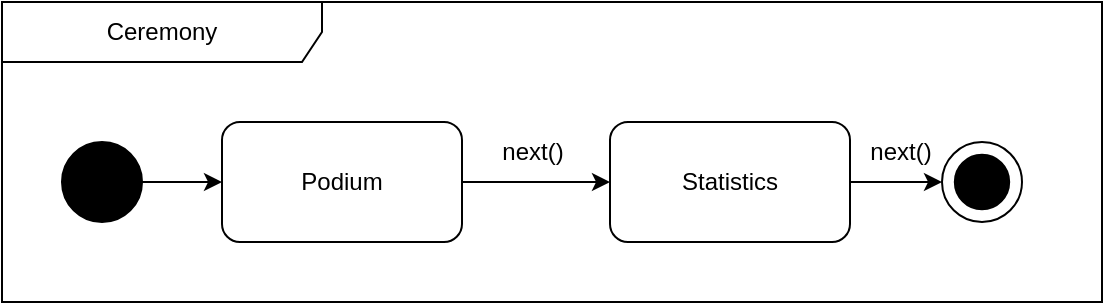 <mxfile version="24.7.8">
  <diagram name="Seite-1" id="tQBoXqMDrE9uRnikWBQn">
    <mxGraphModel dx="1461" dy="1992" grid="1" gridSize="10" guides="1" tooltips="1" connect="1" arrows="1" fold="1" page="1" pageScale="1" pageWidth="827" pageHeight="1169" math="0" shadow="0">
      <root>
        <mxCell id="0" />
        <mxCell id="1" parent="0" />
        <mxCell id="0nk3LpOQUH134631zLUj-3" style="edgeStyle=orthogonalEdgeStyle;rounded=0;orthogonalLoop=1;jettySize=auto;html=1;entryX=0;entryY=0.5;entryDx=0;entryDy=0;" parent="1" source="0nk3LpOQUH134631zLUj-1" target="0nk3LpOQUH134631zLUj-2" edge="1">
          <mxGeometry relative="1" as="geometry" />
        </mxCell>
        <mxCell id="0nk3LpOQUH134631zLUj-1" value="" style="ellipse;whiteSpace=wrap;html=1;aspect=fixed;fillColor=#000000;" parent="1" vertex="1">
          <mxGeometry x="80" y="40" width="40" height="40" as="geometry" />
        </mxCell>
        <mxCell id="0nk3LpOQUH134631zLUj-5" style="edgeStyle=orthogonalEdgeStyle;rounded=0;orthogonalLoop=1;jettySize=auto;html=1;entryX=0;entryY=0.5;entryDx=0;entryDy=0;" parent="1" source="0nk3LpOQUH134631zLUj-2" target="0nk3LpOQUH134631zLUj-4" edge="1">
          <mxGeometry relative="1" as="geometry" />
        </mxCell>
        <mxCell id="0nk3LpOQUH134631zLUj-2" value="Podium" style="rounded=1;whiteSpace=wrap;html=1;" parent="1" vertex="1">
          <mxGeometry x="160" y="30" width="120" height="60" as="geometry" />
        </mxCell>
        <mxCell id="qpHP2KSQslIvlQp5Ijf--1" value="Ceremony" style="shape=umlFrame;whiteSpace=wrap;html=1;pointerEvents=0;recursiveResize=0;container=1;collapsible=0;width=160;" parent="1" vertex="1">
          <mxGeometry x="50" y="-30" width="550" height="150" as="geometry" />
        </mxCell>
        <mxCell id="0nk3LpOQUH134631zLUj-6" value="" style="ellipse;whiteSpace=wrap;html=1;aspect=fixed;" parent="qpHP2KSQslIvlQp5Ijf--1" vertex="1">
          <mxGeometry x="470" y="70" width="40" height="40" as="geometry" />
        </mxCell>
        <mxCell id="0nk3LpOQUH134631zLUj-7" value="" style="ellipse;whiteSpace=wrap;html=1;aspect=fixed;fillColor=#000000;" parent="qpHP2KSQslIvlQp5Ijf--1" vertex="1">
          <mxGeometry x="476.41" y="76.41" width="27.18" height="27.18" as="geometry" />
        </mxCell>
        <mxCell id="0nk3LpOQUH134631zLUj-4" value="Statistics" style="rounded=1;whiteSpace=wrap;html=1;" parent="qpHP2KSQslIvlQp5Ijf--1" vertex="1">
          <mxGeometry x="304" y="60" width="120" height="60" as="geometry" />
        </mxCell>
        <mxCell id="0nk3LpOQUH134631zLUj-8" style="edgeStyle=orthogonalEdgeStyle;rounded=0;orthogonalLoop=1;jettySize=auto;html=1;entryX=0;entryY=0.5;entryDx=0;entryDy=0;" parent="qpHP2KSQslIvlQp5Ijf--1" source="0nk3LpOQUH134631zLUj-4" target="0nk3LpOQUH134631zLUj-6" edge="1">
          <mxGeometry relative="1" as="geometry" />
        </mxCell>
        <mxCell id="cmQNJ_RK8W3VpjLQkFHx-2" value="next()" style="text;html=1;align=center;verticalAlign=middle;resizable=0;points=[];autosize=1;strokeColor=none;fillColor=none;" parent="qpHP2KSQslIvlQp5Ijf--1" vertex="1">
          <mxGeometry x="424" y="60" width="50" height="30" as="geometry" />
        </mxCell>
        <mxCell id="cmQNJ_RK8W3VpjLQkFHx-1" value="next()" style="text;html=1;align=center;verticalAlign=middle;resizable=0;points=[];autosize=1;strokeColor=none;fillColor=none;" parent="qpHP2KSQslIvlQp5Ijf--1" vertex="1">
          <mxGeometry x="240" y="60" width="50" height="30" as="geometry" />
        </mxCell>
      </root>
    </mxGraphModel>
  </diagram>
</mxfile>
